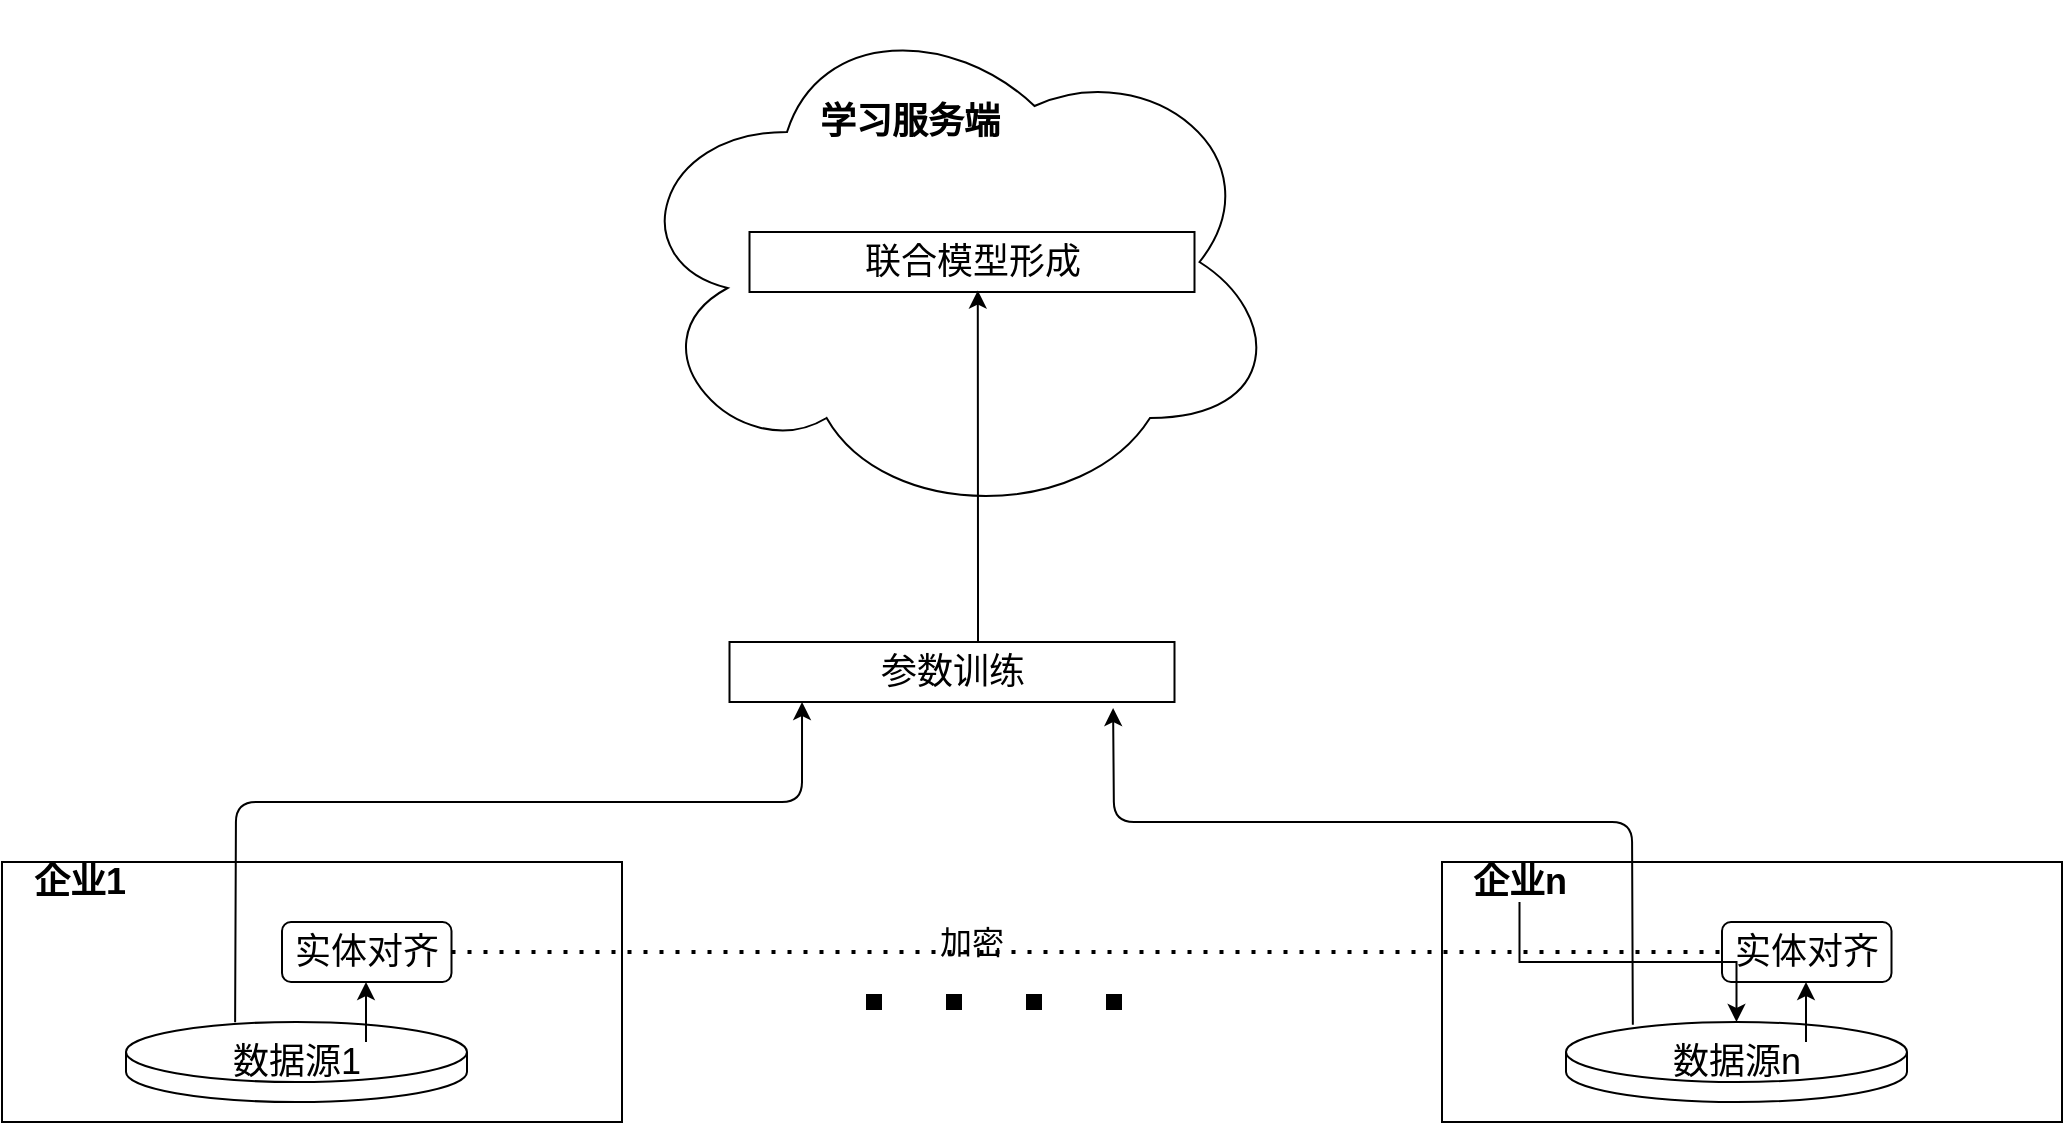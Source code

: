 <mxfile version="14.9.4" type="github">
  <diagram id="GTijldaxyHPD2wgDFDSX" name="Page-1">
    <mxGraphModel dx="2197" dy="1800" grid="1" gridSize="10" guides="1" tooltips="1" connect="1" arrows="1" fold="1" page="1" pageScale="1" pageWidth="827" pageHeight="1169" math="0" shadow="0">
      <root>
        <mxCell id="0" />
        <mxCell id="1" parent="0" />
        <mxCell id="31M9rt8teQl0rHQ9-eUC-34" value="" style="ellipse;shape=cloud;whiteSpace=wrap;html=1;strokeWidth=1;fontSize=18;" vertex="1" parent="1">
          <mxGeometry x="270" y="-210" width="330" height="260" as="geometry" />
        </mxCell>
        <mxCell id="31M9rt8teQl0rHQ9-eUC-35" value="&lt;font style=&quot;font-size: 18px;&quot;&gt;&lt;b style=&quot;font-size: 18px;&quot;&gt;学习服务端&lt;/b&gt;&lt;/font&gt;" style="text;html=1;strokeColor=none;fillColor=none;align=center;verticalAlign=middle;whiteSpace=wrap;rounded=0;strokeWidth=1;fontSize=18;" vertex="1" parent="1">
          <mxGeometry x="354" y="-160" width="120" height="20" as="geometry" />
        </mxCell>
        <mxCell id="31M9rt8teQl0rHQ9-eUC-36" value="" style="group;strokeWidth=1;fontSize=18;" vertex="1" connectable="0" parent="1">
          <mxGeometry x="-40" y="220" width="310" height="130" as="geometry" />
        </mxCell>
        <mxCell id="31M9rt8teQl0rHQ9-eUC-37" value="" style="rounded=0;whiteSpace=wrap;html=1;strokeWidth=1;fontSize=18;" vertex="1" parent="31M9rt8teQl0rHQ9-eUC-36">
          <mxGeometry width="310" height="130" as="geometry" />
        </mxCell>
        <mxCell id="31M9rt8teQl0rHQ9-eUC-38" value="实体对齐" style="rounded=1;whiteSpace=wrap;html=1;strokeWidth=1;fontSize=18;" vertex="1" parent="31M9rt8teQl0rHQ9-eUC-36">
          <mxGeometry x="140" y="30" width="84.75" height="30" as="geometry" />
        </mxCell>
        <mxCell id="31M9rt8teQl0rHQ9-eUC-39" value="" style="shape=cylinder3;whiteSpace=wrap;html=1;boundedLbl=1;backgroundOutline=1;size=15;strokeWidth=1;fontSize=18;" vertex="1" parent="31M9rt8teQl0rHQ9-eUC-36">
          <mxGeometry x="62" y="80" width="170.5" height="40" as="geometry" />
        </mxCell>
        <mxCell id="31M9rt8teQl0rHQ9-eUC-40" style="edgeStyle=orthogonalEdgeStyle;rounded=0;orthogonalLoop=1;jettySize=auto;html=1;fontSize=18;" edge="1" parent="31M9rt8teQl0rHQ9-eUC-36" source="31M9rt8teQl0rHQ9-eUC-41" target="31M9rt8teQl0rHQ9-eUC-38">
          <mxGeometry relative="1" as="geometry">
            <Array as="points">
              <mxPoint x="182" y="80" />
              <mxPoint x="182" y="80" />
            </Array>
          </mxGeometry>
        </mxCell>
        <mxCell id="31M9rt8teQl0rHQ9-eUC-41" value="数据源1" style="text;html=1;strokeColor=none;fillColor=none;align=center;verticalAlign=middle;whiteSpace=wrap;rounded=0;strokeWidth=1;fontSize=18;" vertex="1" parent="31M9rt8teQl0rHQ9-eUC-36">
          <mxGeometry x="93" y="90" width="108.5" height="20" as="geometry" />
        </mxCell>
        <mxCell id="31M9rt8teQl0rHQ9-eUC-42" value="&lt;font style=&quot;font-size: 18px;&quot;&gt;&lt;b style=&quot;font-size: 18px;&quot;&gt;企业1&lt;/b&gt;&lt;/font&gt;" style="text;html=1;strokeColor=none;fillColor=none;align=center;verticalAlign=middle;whiteSpace=wrap;rounded=0;strokeWidth=1;fontSize=18;" vertex="1" parent="31M9rt8teQl0rHQ9-eUC-36">
          <mxGeometry width="77.5" height="20" as="geometry" />
        </mxCell>
        <mxCell id="31M9rt8teQl0rHQ9-eUC-43" value="联合模型形成" style="rounded=0;whiteSpace=wrap;html=1;strokeWidth=1;fontSize=18;" vertex="1" parent="1">
          <mxGeometry x="333.75" y="-95" width="222.5" height="30" as="geometry" />
        </mxCell>
        <mxCell id="31M9rt8teQl0rHQ9-eUC-44" value="" style="endArrow=none;dashed=1;html=1;dashPattern=1 4;strokeWidth=8;fontSize=18;" edge="1" parent="1">
          <mxGeometry width="50" height="50" relative="1" as="geometry">
            <mxPoint x="520.0" y="290" as="sourcePoint" />
            <mxPoint x="360.0" y="290" as="targetPoint" />
          </mxGeometry>
        </mxCell>
        <mxCell id="31M9rt8teQl0rHQ9-eUC-45" value="" style="group;strokeWidth=1;fontSize=18;" vertex="1" connectable="0" parent="1">
          <mxGeometry x="680" y="220" width="310" height="130" as="geometry" />
        </mxCell>
        <mxCell id="31M9rt8teQl0rHQ9-eUC-46" value="" style="rounded=0;whiteSpace=wrap;html=1;strokeWidth=1;fontSize=18;" vertex="1" parent="31M9rt8teQl0rHQ9-eUC-45">
          <mxGeometry width="310" height="130" as="geometry" />
        </mxCell>
        <mxCell id="31M9rt8teQl0rHQ9-eUC-47" value="实体对齐" style="rounded=1;whiteSpace=wrap;html=1;strokeWidth=1;fontSize=18;" vertex="1" parent="31M9rt8teQl0rHQ9-eUC-45">
          <mxGeometry x="140" y="30" width="84.75" height="30" as="geometry" />
        </mxCell>
        <mxCell id="31M9rt8teQl0rHQ9-eUC-48" value="" style="shape=cylinder3;whiteSpace=wrap;html=1;boundedLbl=1;backgroundOutline=1;size=15;strokeWidth=1;fontSize=18;" vertex="1" parent="31M9rt8teQl0rHQ9-eUC-45">
          <mxGeometry x="62" y="80" width="170.5" height="40" as="geometry" />
        </mxCell>
        <mxCell id="31M9rt8teQl0rHQ9-eUC-49" style="edgeStyle=orthogonalEdgeStyle;rounded=0;orthogonalLoop=1;jettySize=auto;html=1;fontSize=18;" edge="1" parent="31M9rt8teQl0rHQ9-eUC-45" source="31M9rt8teQl0rHQ9-eUC-50" target="31M9rt8teQl0rHQ9-eUC-47">
          <mxGeometry relative="1" as="geometry">
            <Array as="points">
              <mxPoint x="182" y="80" />
              <mxPoint x="182" y="80" />
            </Array>
          </mxGeometry>
        </mxCell>
        <mxCell id="31M9rt8teQl0rHQ9-eUC-50" value="数据源n" style="text;html=1;strokeColor=none;fillColor=none;align=center;verticalAlign=middle;whiteSpace=wrap;rounded=0;strokeWidth=1;fontSize=18;" vertex="1" parent="31M9rt8teQl0rHQ9-eUC-45">
          <mxGeometry x="93" y="90" width="108.5" height="20" as="geometry" />
        </mxCell>
        <mxCell id="31M9rt8teQl0rHQ9-eUC-51" value="" style="edgeStyle=orthogonalEdgeStyle;rounded=0;orthogonalLoop=1;jettySize=auto;html=1;fontSize=12;strokeWidth=1;" edge="1" parent="31M9rt8teQl0rHQ9-eUC-45" source="31M9rt8teQl0rHQ9-eUC-52" target="31M9rt8teQl0rHQ9-eUC-48">
          <mxGeometry relative="1" as="geometry" />
        </mxCell>
        <mxCell id="31M9rt8teQl0rHQ9-eUC-52" value="&lt;font style=&quot;font-size: 18px&quot;&gt;&lt;b style=&quot;font-size: 18px&quot;&gt;企业n&lt;/b&gt;&lt;/font&gt;" style="text;html=1;strokeColor=none;fillColor=none;align=center;verticalAlign=middle;whiteSpace=wrap;rounded=0;strokeWidth=1;fontSize=18;" vertex="1" parent="31M9rt8teQl0rHQ9-eUC-45">
          <mxGeometry width="77.5" height="20" as="geometry" />
        </mxCell>
        <mxCell id="31M9rt8teQl0rHQ9-eUC-53" value="" style="endArrow=none;dashed=1;html=1;dashPattern=1 3;strokeWidth=2;fontSize=12;exitX=1;exitY=0.5;exitDx=0;exitDy=0;entryX=0;entryY=0.5;entryDx=0;entryDy=0;" edge="1" parent="1" source="31M9rt8teQl0rHQ9-eUC-38" target="31M9rt8teQl0rHQ9-eUC-47">
          <mxGeometry width="50" height="50" relative="1" as="geometry">
            <mxPoint x="600" y="130" as="sourcePoint" />
            <mxPoint x="650" y="80" as="targetPoint" />
          </mxGeometry>
        </mxCell>
        <mxCell id="31M9rt8teQl0rHQ9-eUC-54" value="&lt;font style=&quot;font-size: 16px&quot;&gt;加密&lt;/font&gt;" style="text;html=1;strokeColor=none;fillColor=none;align=center;verticalAlign=middle;whiteSpace=wrap;rounded=0;fontSize=12;" vertex="1" parent="1">
          <mxGeometry x="425" y="250" width="40" height="20" as="geometry" />
        </mxCell>
        <mxCell id="31M9rt8teQl0rHQ9-eUC-55" value="" style="edgeStyle=orthogonalEdgeStyle;rounded=0;orthogonalLoop=1;jettySize=auto;html=1;fontSize=12;strokeWidth=1;entryX=0.513;entryY=0.976;entryDx=0;entryDy=0;entryPerimeter=0;" edge="1" parent="1" source="31M9rt8teQl0rHQ9-eUC-56" target="31M9rt8teQl0rHQ9-eUC-43">
          <mxGeometry relative="1" as="geometry">
            <Array as="points">
              <mxPoint x="448" y="80" />
              <mxPoint x="448" y="80" />
            </Array>
          </mxGeometry>
        </mxCell>
        <mxCell id="31M9rt8teQl0rHQ9-eUC-56" value="参数训练" style="rounded=0;whiteSpace=wrap;html=1;strokeWidth=1;fontSize=18;" vertex="1" parent="1">
          <mxGeometry x="323.75" y="110" width="222.5" height="30" as="geometry" />
        </mxCell>
        <mxCell id="31M9rt8teQl0rHQ9-eUC-57" value="" style="endArrow=classic;html=1;fontSize=12;strokeWidth=1;exitX=0.32;exitY=0.002;exitDx=0;exitDy=0;exitPerimeter=0;entryX=0.163;entryY=1;entryDx=0;entryDy=0;entryPerimeter=0;" edge="1" parent="1" source="31M9rt8teQl0rHQ9-eUC-39" target="31M9rt8teQl0rHQ9-eUC-56">
          <mxGeometry width="50" height="50" relative="1" as="geometry">
            <mxPoint x="360" y="80" as="sourcePoint" />
            <mxPoint x="410" y="30" as="targetPoint" />
            <Array as="points">
              <mxPoint x="77" y="190" />
              <mxPoint x="360" y="190" />
            </Array>
          </mxGeometry>
        </mxCell>
        <mxCell id="31M9rt8teQl0rHQ9-eUC-58" value="" style="endArrow=classic;html=1;fontSize=12;strokeWidth=1;entryX=0.862;entryY=1.1;entryDx=0;entryDy=0;entryPerimeter=0;exitX=0.196;exitY=0.033;exitDx=0;exitDy=0;exitPerimeter=0;" edge="1" parent="1" source="31M9rt8teQl0rHQ9-eUC-48" target="31M9rt8teQl0rHQ9-eUC-56">
          <mxGeometry width="50" height="50" relative="1" as="geometry">
            <mxPoint x="500" y="320" as="sourcePoint" />
            <mxPoint x="550" y="270" as="targetPoint" />
            <Array as="points">
              <mxPoint x="775" y="200" />
              <mxPoint x="516" y="200" />
            </Array>
          </mxGeometry>
        </mxCell>
      </root>
    </mxGraphModel>
  </diagram>
</mxfile>
